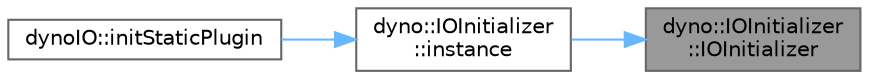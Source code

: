 digraph "dyno::IOInitializer::IOInitializer"
{
 // LATEX_PDF_SIZE
  bgcolor="transparent";
  edge [fontname=Helvetica,fontsize=10,labelfontname=Helvetica,labelfontsize=10];
  node [fontname=Helvetica,fontsize=10,shape=box,height=0.2,width=0.4];
  rankdir="RL";
  Node1 [id="Node000001",label="dyno::IOInitializer\l::IOInitializer",height=0.2,width=0.4,color="gray40", fillcolor="grey60", style="filled", fontcolor="black",tooltip=" "];
  Node1 -> Node2 [id="edge1_Node000001_Node000002",dir="back",color="steelblue1",style="solid",tooltip=" "];
  Node2 [id="Node000002",label="dyno::IOInitializer\l::instance",height=0.2,width=0.4,color="grey40", fillcolor="white", style="filled",URL="$classdyno_1_1_i_o_initializer.html#a41f27f7028ea3c1a6aa07e7f786f896f",tooltip=" "];
  Node2 -> Node3 [id="edge2_Node000002_Node000003",dir="back",color="steelblue1",style="solid",tooltip=" "];
  Node3 [id="Node000003",label="dynoIO::initStaticPlugin",height=0.2,width=0.4,color="grey40", fillcolor="white", style="filled",URL="$namespacedyno_i_o.html#ac1fada2ff14ccad8598e85643c58a5c9",tooltip=" "];
}
